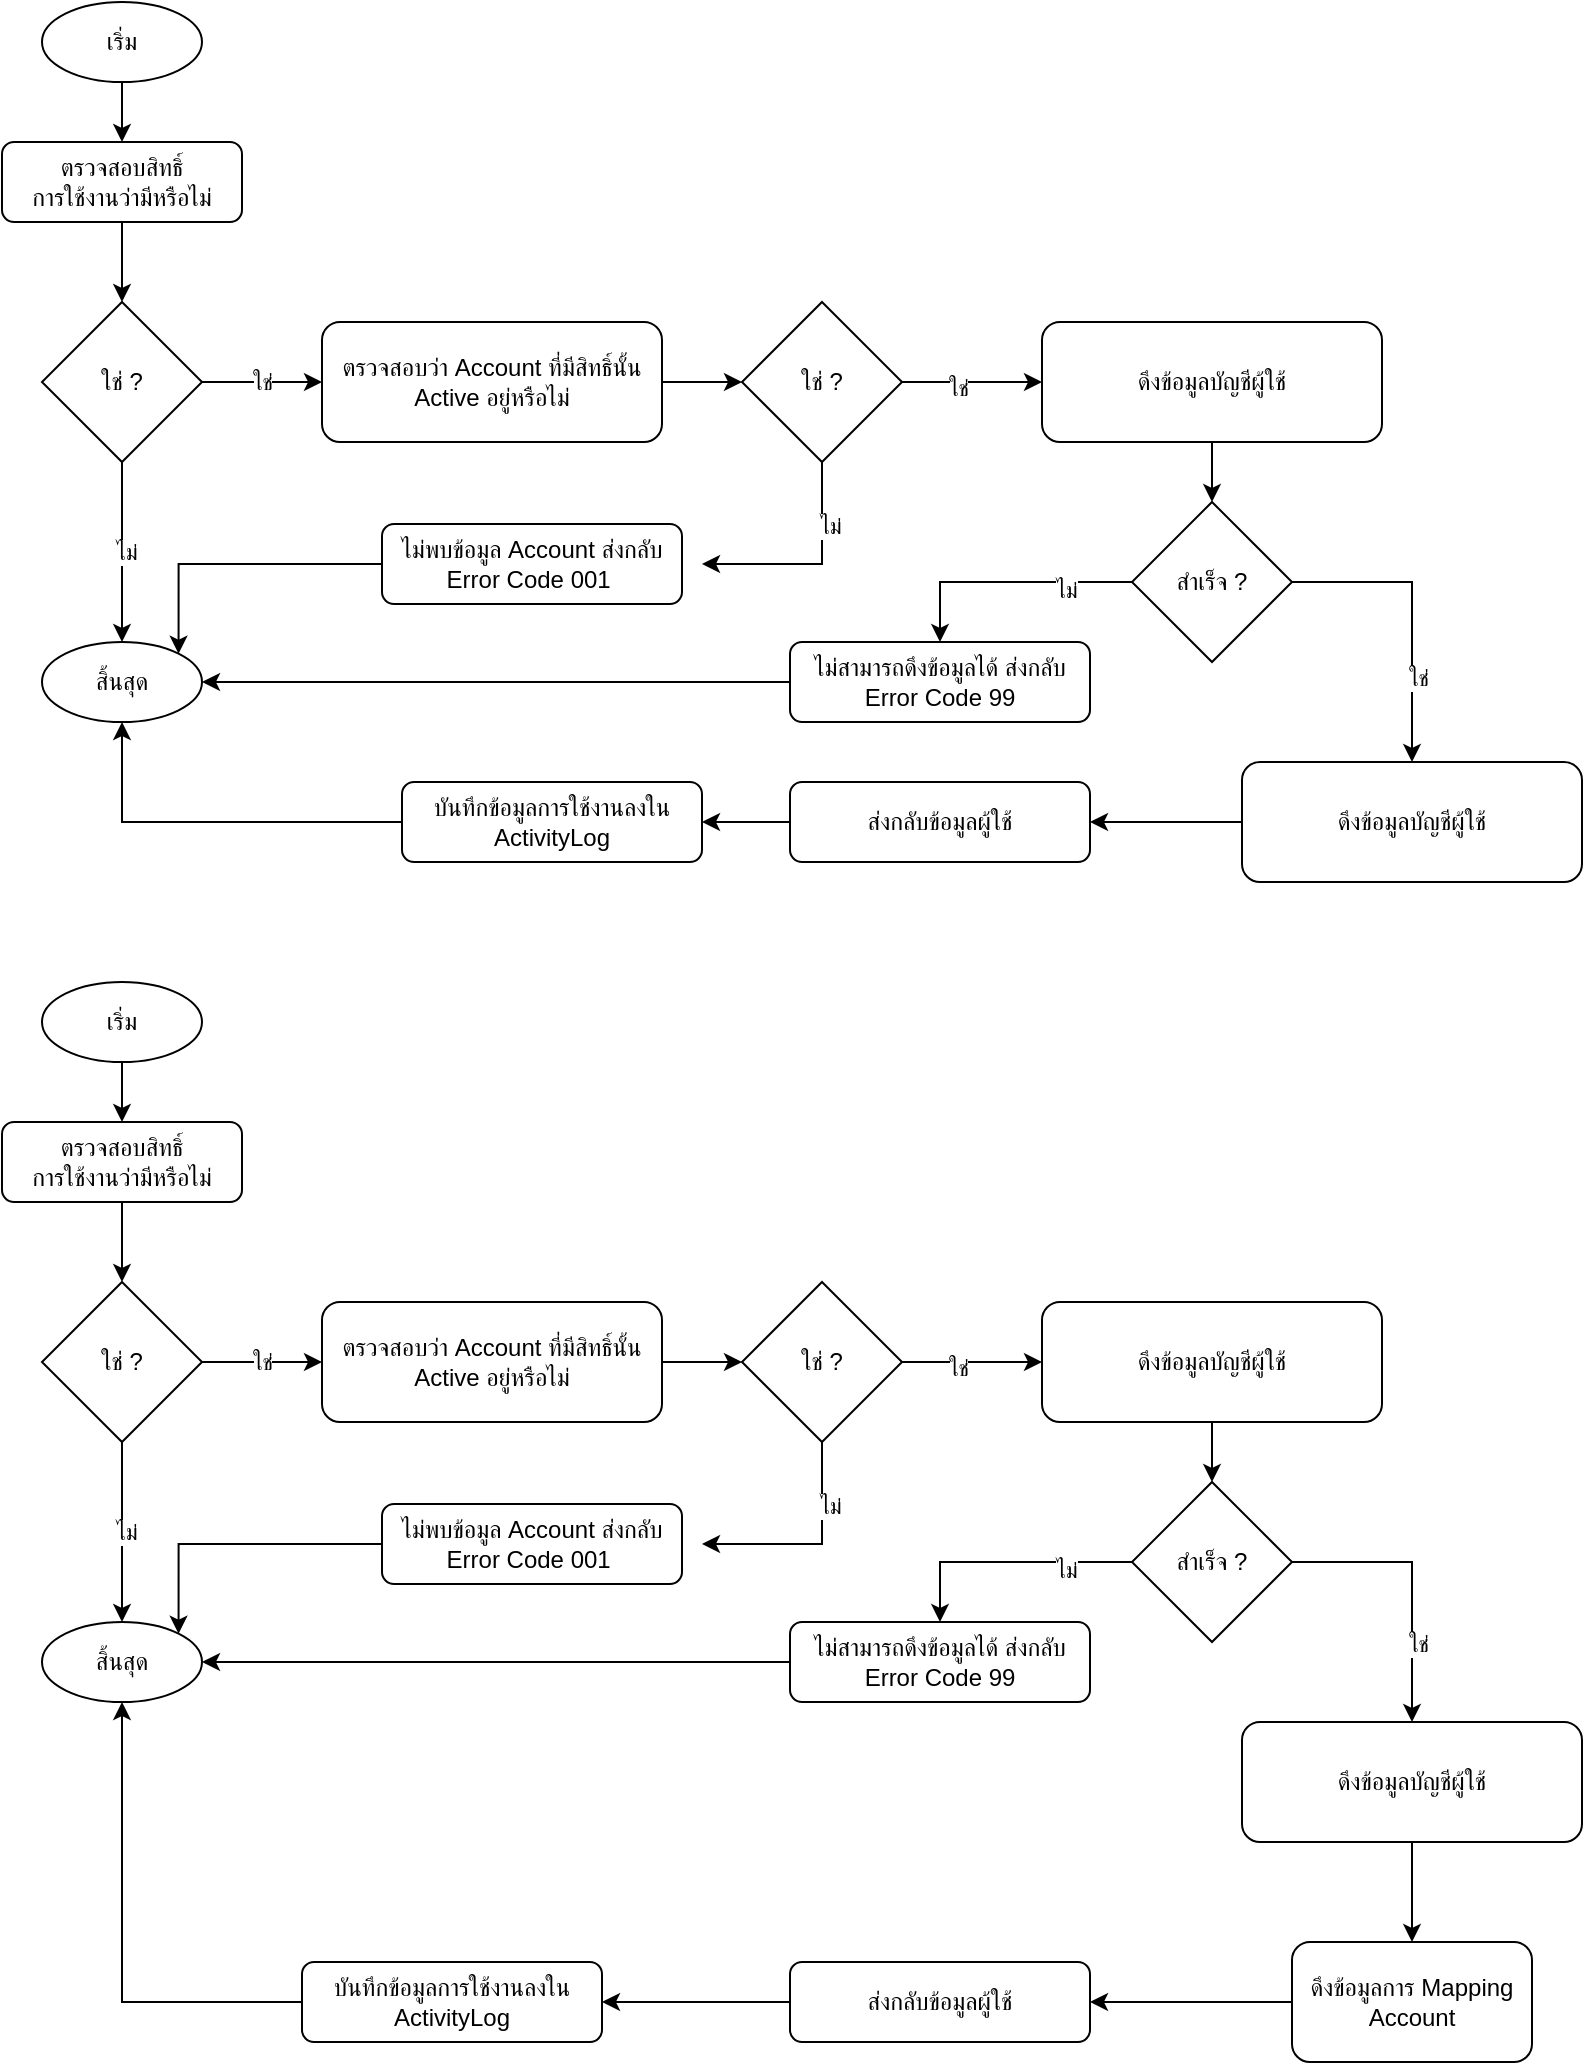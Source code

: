 <mxfile version="21.3.2" type="github">
  <diagram name="หน้า-1" id="9ROWrhSY8lyfW2g1wA5t">
    <mxGraphModel dx="867" dy="758" grid="1" gridSize="10" guides="1" tooltips="1" connect="1" arrows="1" fold="1" page="1" pageScale="1" pageWidth="827" pageHeight="1169" math="0" shadow="0">
      <root>
        <mxCell id="0" />
        <mxCell id="1" parent="0" />
        <mxCell id="Uw76GlWxeY3Yvk_Hq2aO-132" value="" style="group" vertex="1" connectable="0" parent="1">
          <mxGeometry x="20" y="40" width="790" height="440" as="geometry" />
        </mxCell>
        <mxCell id="Uw76GlWxeY3Yvk_Hq2aO-1" value="เริ่ม" style="ellipse;whiteSpace=wrap;html=1;" vertex="1" parent="Uw76GlWxeY3Yvk_Hq2aO-132">
          <mxGeometry x="20" width="80" height="40" as="geometry" />
        </mxCell>
        <mxCell id="Uw76GlWxeY3Yvk_Hq2aO-2" value="ตรวจสอบสิทธิ์&lt;br&gt;การใช้งานว่ามีหรือไม่" style="rounded=1;whiteSpace=wrap;html=1;" vertex="1" parent="Uw76GlWxeY3Yvk_Hq2aO-132">
          <mxGeometry y="70" width="120" height="40" as="geometry" />
        </mxCell>
        <mxCell id="Uw76GlWxeY3Yvk_Hq2aO-3" value="" style="edgeStyle=orthogonalEdgeStyle;rounded=0;orthogonalLoop=1;jettySize=auto;html=1;" edge="1" parent="Uw76GlWxeY3Yvk_Hq2aO-132" source="Uw76GlWxeY3Yvk_Hq2aO-1" target="Uw76GlWxeY3Yvk_Hq2aO-2">
          <mxGeometry relative="1" as="geometry" />
        </mxCell>
        <mxCell id="Uw76GlWxeY3Yvk_Hq2aO-6" value="ใช่ ?" style="rhombus;whiteSpace=wrap;html=1;" vertex="1" parent="Uw76GlWxeY3Yvk_Hq2aO-132">
          <mxGeometry x="20" y="150" width="80" height="80" as="geometry" />
        </mxCell>
        <mxCell id="Uw76GlWxeY3Yvk_Hq2aO-7" value="" style="edgeStyle=orthogonalEdgeStyle;rounded=0;orthogonalLoop=1;jettySize=auto;html=1;" edge="1" parent="Uw76GlWxeY3Yvk_Hq2aO-132" source="Uw76GlWxeY3Yvk_Hq2aO-2" target="Uw76GlWxeY3Yvk_Hq2aO-6">
          <mxGeometry relative="1" as="geometry" />
        </mxCell>
        <mxCell id="Uw76GlWxeY3Yvk_Hq2aO-12" value="ตรวจสอบว่า Account ที่มีสิทธิ์นั้น Active อยู่หรือไม่" style="rounded=1;whiteSpace=wrap;html=1;" vertex="1" parent="Uw76GlWxeY3Yvk_Hq2aO-132">
          <mxGeometry x="160" y="160" width="170" height="60" as="geometry" />
        </mxCell>
        <mxCell id="Uw76GlWxeY3Yvk_Hq2aO-11" value="" style="edgeStyle=orthogonalEdgeStyle;rounded=0;orthogonalLoop=1;jettySize=auto;html=1;" edge="1" parent="Uw76GlWxeY3Yvk_Hq2aO-132" source="Uw76GlWxeY3Yvk_Hq2aO-6" target="Uw76GlWxeY3Yvk_Hq2aO-12">
          <mxGeometry relative="1" as="geometry">
            <mxPoint x="160" y="190" as="targetPoint" />
          </mxGeometry>
        </mxCell>
        <mxCell id="Uw76GlWxeY3Yvk_Hq2aO-15" value="ใช่" style="edgeLabel;html=1;align=center;verticalAlign=middle;resizable=0;points=[];" vertex="1" connectable="0" parent="Uw76GlWxeY3Yvk_Hq2aO-11">
          <mxGeometry relative="1" as="geometry">
            <mxPoint as="offset" />
          </mxGeometry>
        </mxCell>
        <mxCell id="Uw76GlWxeY3Yvk_Hq2aO-46" style="edgeStyle=orthogonalEdgeStyle;rounded=0;orthogonalLoop=1;jettySize=auto;html=1;entryX=1;entryY=0.5;entryDx=0;entryDy=0;exitX=0.5;exitY=1;exitDx=0;exitDy=0;" edge="1" parent="Uw76GlWxeY3Yvk_Hq2aO-132" source="Uw76GlWxeY3Yvk_Hq2aO-22">
          <mxGeometry relative="1" as="geometry">
            <mxPoint x="350" y="281" as="targetPoint" />
            <Array as="points">
              <mxPoint x="410" y="281" />
            </Array>
          </mxGeometry>
        </mxCell>
        <mxCell id="Uw76GlWxeY3Yvk_Hq2aO-49" value="ไม่" style="edgeLabel;html=1;align=center;verticalAlign=middle;resizable=0;points=[];" vertex="1" connectable="0" parent="Uw76GlWxeY3Yvk_Hq2aO-46">
          <mxGeometry x="-0.423" y="4" relative="1" as="geometry">
            <mxPoint as="offset" />
          </mxGeometry>
        </mxCell>
        <mxCell id="Uw76GlWxeY3Yvk_Hq2aO-22" value="ใช่ ?" style="rhombus;whiteSpace=wrap;html=1;" vertex="1" parent="Uw76GlWxeY3Yvk_Hq2aO-132">
          <mxGeometry x="370" y="150" width="80" height="80" as="geometry" />
        </mxCell>
        <mxCell id="Uw76GlWxeY3Yvk_Hq2aO-23" value="" style="edgeStyle=orthogonalEdgeStyle;rounded=0;orthogonalLoop=1;jettySize=auto;html=1;" edge="1" parent="Uw76GlWxeY3Yvk_Hq2aO-132" source="Uw76GlWxeY3Yvk_Hq2aO-12" target="Uw76GlWxeY3Yvk_Hq2aO-22">
          <mxGeometry relative="1" as="geometry" />
        </mxCell>
        <mxCell id="Uw76GlWxeY3Yvk_Hq2aO-28" value="ดึงข้อมูลบัญชีผู้ใช้" style="rounded=1;whiteSpace=wrap;html=1;" vertex="1" parent="Uw76GlWxeY3Yvk_Hq2aO-132">
          <mxGeometry x="520" y="160" width="170" height="60" as="geometry" />
        </mxCell>
        <mxCell id="Uw76GlWxeY3Yvk_Hq2aO-29" value="" style="edgeStyle=orthogonalEdgeStyle;rounded=0;orthogonalLoop=1;jettySize=auto;html=1;" edge="1" parent="Uw76GlWxeY3Yvk_Hq2aO-132" source="Uw76GlWxeY3Yvk_Hq2aO-22" target="Uw76GlWxeY3Yvk_Hq2aO-28">
          <mxGeometry relative="1" as="geometry" />
        </mxCell>
        <mxCell id="Uw76GlWxeY3Yvk_Hq2aO-30" value="ใช่" style="edgeLabel;html=1;align=center;verticalAlign=middle;resizable=0;points=[];" vertex="1" connectable="0" parent="Uw76GlWxeY3Yvk_Hq2aO-29">
          <mxGeometry x="-0.2" y="-3" relative="1" as="geometry">
            <mxPoint as="offset" />
          </mxGeometry>
        </mxCell>
        <mxCell id="Uw76GlWxeY3Yvk_Hq2aO-33" value="สำเร็จ ?" style="rhombus;whiteSpace=wrap;html=1;" vertex="1" parent="Uw76GlWxeY3Yvk_Hq2aO-132">
          <mxGeometry x="565" y="250" width="80" height="80" as="geometry" />
        </mxCell>
        <mxCell id="Uw76GlWxeY3Yvk_Hq2aO-34" value="" style="edgeStyle=orthogonalEdgeStyle;rounded=0;orthogonalLoop=1;jettySize=auto;html=1;" edge="1" parent="Uw76GlWxeY3Yvk_Hq2aO-132" source="Uw76GlWxeY3Yvk_Hq2aO-28" target="Uw76GlWxeY3Yvk_Hq2aO-33">
          <mxGeometry relative="1" as="geometry" />
        </mxCell>
        <mxCell id="Uw76GlWxeY3Yvk_Hq2aO-35" value="ดึงข้อมูลบัญชีผู้ใช้" style="rounded=1;whiteSpace=wrap;html=1;" vertex="1" parent="Uw76GlWxeY3Yvk_Hq2aO-132">
          <mxGeometry x="620" y="380" width="170" height="60" as="geometry" />
        </mxCell>
        <mxCell id="Uw76GlWxeY3Yvk_Hq2aO-36" value="" style="edgeStyle=orthogonalEdgeStyle;rounded=0;orthogonalLoop=1;jettySize=auto;html=1;" edge="1" parent="Uw76GlWxeY3Yvk_Hq2aO-132" source="Uw76GlWxeY3Yvk_Hq2aO-33" target="Uw76GlWxeY3Yvk_Hq2aO-35">
          <mxGeometry relative="1" as="geometry">
            <Array as="points">
              <mxPoint x="705" y="290" />
            </Array>
          </mxGeometry>
        </mxCell>
        <mxCell id="Uw76GlWxeY3Yvk_Hq2aO-40" value="ใช่" style="edgeLabel;html=1;align=center;verticalAlign=middle;resizable=0;points=[];" vertex="1" connectable="0" parent="Uw76GlWxeY3Yvk_Hq2aO-36">
          <mxGeometry x="0.442" y="3" relative="1" as="geometry">
            <mxPoint as="offset" />
          </mxGeometry>
        </mxCell>
        <mxCell id="Uw76GlWxeY3Yvk_Hq2aO-37" value="ไม่สามารถดึงข้อมูลได้ ส่งกลับ Error Code 99" style="rounded=1;whiteSpace=wrap;html=1;" vertex="1" parent="Uw76GlWxeY3Yvk_Hq2aO-132">
          <mxGeometry x="394" y="320" width="150" height="40" as="geometry" />
        </mxCell>
        <mxCell id="Uw76GlWxeY3Yvk_Hq2aO-38" style="edgeStyle=orthogonalEdgeStyle;rounded=0;orthogonalLoop=1;jettySize=auto;html=1;entryX=0.5;entryY=0;entryDx=0;entryDy=0;" edge="1" parent="Uw76GlWxeY3Yvk_Hq2aO-132" source="Uw76GlWxeY3Yvk_Hq2aO-33" target="Uw76GlWxeY3Yvk_Hq2aO-37">
          <mxGeometry relative="1" as="geometry" />
        </mxCell>
        <mxCell id="Uw76GlWxeY3Yvk_Hq2aO-39" value="ไม่" style="edgeLabel;html=1;align=center;verticalAlign=middle;resizable=0;points=[];" vertex="1" connectable="0" parent="Uw76GlWxeY3Yvk_Hq2aO-38">
          <mxGeometry x="-0.476" y="4" relative="1" as="geometry">
            <mxPoint as="offset" />
          </mxGeometry>
        </mxCell>
        <mxCell id="Uw76GlWxeY3Yvk_Hq2aO-47" value="ไม่พบข้อมูล Account ส่งกลับ Error Code 001&amp;nbsp;" style="rounded=1;whiteSpace=wrap;html=1;" vertex="1" parent="Uw76GlWxeY3Yvk_Hq2aO-132">
          <mxGeometry x="190" y="261" width="150" height="40" as="geometry" />
        </mxCell>
        <mxCell id="Uw76GlWxeY3Yvk_Hq2aO-51" value="ส่งกลับข้อมูลผู้ใช้" style="rounded=1;whiteSpace=wrap;html=1;" vertex="1" parent="Uw76GlWxeY3Yvk_Hq2aO-132">
          <mxGeometry x="394" y="390" width="150" height="40" as="geometry" />
        </mxCell>
        <mxCell id="Uw76GlWxeY3Yvk_Hq2aO-52" style="edgeStyle=orthogonalEdgeStyle;rounded=0;orthogonalLoop=1;jettySize=auto;html=1;entryX=1;entryY=0.5;entryDx=0;entryDy=0;" edge="1" parent="Uw76GlWxeY3Yvk_Hq2aO-132" source="Uw76GlWxeY3Yvk_Hq2aO-35" target="Uw76GlWxeY3Yvk_Hq2aO-51">
          <mxGeometry relative="1" as="geometry" />
        </mxCell>
        <mxCell id="Uw76GlWxeY3Yvk_Hq2aO-55" value="สิ้นสุด" style="ellipse;whiteSpace=wrap;html=1;" vertex="1" parent="Uw76GlWxeY3Yvk_Hq2aO-132">
          <mxGeometry x="20" y="320" width="80" height="40" as="geometry" />
        </mxCell>
        <mxCell id="Uw76GlWxeY3Yvk_Hq2aO-14" value="" style="edgeStyle=orthogonalEdgeStyle;rounded=0;orthogonalLoop=1;jettySize=auto;html=1;entryX=0.5;entryY=0;entryDx=0;entryDy=0;" edge="1" parent="Uw76GlWxeY3Yvk_Hq2aO-132" source="Uw76GlWxeY3Yvk_Hq2aO-6" target="Uw76GlWxeY3Yvk_Hq2aO-55">
          <mxGeometry relative="1" as="geometry">
            <mxPoint x="120" y="320" as="targetPoint" />
          </mxGeometry>
        </mxCell>
        <mxCell id="Uw76GlWxeY3Yvk_Hq2aO-16" value="ไม่" style="edgeLabel;html=1;align=center;verticalAlign=middle;resizable=0;points=[];" vertex="1" connectable="0" parent="Uw76GlWxeY3Yvk_Hq2aO-14">
          <mxGeometry y="2" relative="1" as="geometry">
            <mxPoint as="offset" />
          </mxGeometry>
        </mxCell>
        <mxCell id="Uw76GlWxeY3Yvk_Hq2aO-41" style="edgeStyle=orthogonalEdgeStyle;rounded=0;orthogonalLoop=1;jettySize=auto;html=1;" edge="1" parent="Uw76GlWxeY3Yvk_Hq2aO-132" source="Uw76GlWxeY3Yvk_Hq2aO-37" target="Uw76GlWxeY3Yvk_Hq2aO-55">
          <mxGeometry relative="1" as="geometry">
            <mxPoint x="140" y="340" as="targetPoint" />
          </mxGeometry>
        </mxCell>
        <mxCell id="Uw76GlWxeY3Yvk_Hq2aO-48" style="edgeStyle=orthogonalEdgeStyle;rounded=0;orthogonalLoop=1;jettySize=auto;html=1;entryX=1;entryY=0;entryDx=0;entryDy=0;" edge="1" parent="Uw76GlWxeY3Yvk_Hq2aO-132" source="Uw76GlWxeY3Yvk_Hq2aO-47" target="Uw76GlWxeY3Yvk_Hq2aO-55">
          <mxGeometry relative="1" as="geometry">
            <mxPoint x="134.142" y="325.858" as="targetPoint" />
          </mxGeometry>
        </mxCell>
        <mxCell id="Uw76GlWxeY3Yvk_Hq2aO-131" style="edgeStyle=orthogonalEdgeStyle;rounded=0;orthogonalLoop=1;jettySize=auto;html=1;entryX=0.5;entryY=1;entryDx=0;entryDy=0;" edge="1" parent="Uw76GlWxeY3Yvk_Hq2aO-132" source="Uw76GlWxeY3Yvk_Hq2aO-124" target="Uw76GlWxeY3Yvk_Hq2aO-55">
          <mxGeometry relative="1" as="geometry" />
        </mxCell>
        <mxCell id="Uw76GlWxeY3Yvk_Hq2aO-124" value="บันทึกข้อมูลการใช้งานลงใน ActivityLog" style="rounded=1;whiteSpace=wrap;html=1;" vertex="1" parent="Uw76GlWxeY3Yvk_Hq2aO-132">
          <mxGeometry x="200" y="390" width="150" height="40" as="geometry" />
        </mxCell>
        <mxCell id="Uw76GlWxeY3Yvk_Hq2aO-125" value="" style="edgeStyle=orthogonalEdgeStyle;rounded=0;orthogonalLoop=1;jettySize=auto;html=1;" edge="1" parent="Uw76GlWxeY3Yvk_Hq2aO-132" source="Uw76GlWxeY3Yvk_Hq2aO-51" target="Uw76GlWxeY3Yvk_Hq2aO-124">
          <mxGeometry relative="1" as="geometry" />
        </mxCell>
        <mxCell id="Uw76GlWxeY3Yvk_Hq2aO-134" value="เริ่ม" style="ellipse;whiteSpace=wrap;html=1;" vertex="1" parent="1">
          <mxGeometry x="40" y="530" width="80" height="40" as="geometry" />
        </mxCell>
        <mxCell id="Uw76GlWxeY3Yvk_Hq2aO-135" value="ตรวจสอบสิทธิ์&lt;br&gt;การใช้งานว่ามีหรือไม่" style="rounded=1;whiteSpace=wrap;html=1;" vertex="1" parent="1">
          <mxGeometry x="20" y="600" width="120" height="40" as="geometry" />
        </mxCell>
        <mxCell id="Uw76GlWxeY3Yvk_Hq2aO-136" value="" style="edgeStyle=orthogonalEdgeStyle;rounded=0;orthogonalLoop=1;jettySize=auto;html=1;" edge="1" parent="1" source="Uw76GlWxeY3Yvk_Hq2aO-134" target="Uw76GlWxeY3Yvk_Hq2aO-135">
          <mxGeometry relative="1" as="geometry" />
        </mxCell>
        <mxCell id="Uw76GlWxeY3Yvk_Hq2aO-137" value="ใช่ ?" style="rhombus;whiteSpace=wrap;html=1;" vertex="1" parent="1">
          <mxGeometry x="40" y="680" width="80" height="80" as="geometry" />
        </mxCell>
        <mxCell id="Uw76GlWxeY3Yvk_Hq2aO-138" value="" style="edgeStyle=orthogonalEdgeStyle;rounded=0;orthogonalLoop=1;jettySize=auto;html=1;" edge="1" parent="1" source="Uw76GlWxeY3Yvk_Hq2aO-135" target="Uw76GlWxeY3Yvk_Hq2aO-137">
          <mxGeometry relative="1" as="geometry" />
        </mxCell>
        <mxCell id="Uw76GlWxeY3Yvk_Hq2aO-139" value="ตรวจสอบว่า Account ที่มีสิทธิ์นั้น Active อยู่หรือไม่" style="rounded=1;whiteSpace=wrap;html=1;" vertex="1" parent="1">
          <mxGeometry x="180" y="690" width="170" height="60" as="geometry" />
        </mxCell>
        <mxCell id="Uw76GlWxeY3Yvk_Hq2aO-140" value="" style="edgeStyle=orthogonalEdgeStyle;rounded=0;orthogonalLoop=1;jettySize=auto;html=1;" edge="1" parent="1" source="Uw76GlWxeY3Yvk_Hq2aO-137" target="Uw76GlWxeY3Yvk_Hq2aO-139">
          <mxGeometry relative="1" as="geometry">
            <mxPoint x="180" y="720" as="targetPoint" />
          </mxGeometry>
        </mxCell>
        <mxCell id="Uw76GlWxeY3Yvk_Hq2aO-141" value="ใช่" style="edgeLabel;html=1;align=center;verticalAlign=middle;resizable=0;points=[];" vertex="1" connectable="0" parent="Uw76GlWxeY3Yvk_Hq2aO-140">
          <mxGeometry relative="1" as="geometry">
            <mxPoint as="offset" />
          </mxGeometry>
        </mxCell>
        <mxCell id="Uw76GlWxeY3Yvk_Hq2aO-142" style="edgeStyle=orthogonalEdgeStyle;rounded=0;orthogonalLoop=1;jettySize=auto;html=1;entryX=1;entryY=0.5;entryDx=0;entryDy=0;exitX=0.5;exitY=1;exitDx=0;exitDy=0;" edge="1" parent="1" source="Uw76GlWxeY3Yvk_Hq2aO-144">
          <mxGeometry relative="1" as="geometry">
            <mxPoint x="370" y="811" as="targetPoint" />
            <Array as="points">
              <mxPoint x="430" y="811" />
            </Array>
          </mxGeometry>
        </mxCell>
        <mxCell id="Uw76GlWxeY3Yvk_Hq2aO-143" value="ไม่" style="edgeLabel;html=1;align=center;verticalAlign=middle;resizable=0;points=[];" vertex="1" connectable="0" parent="Uw76GlWxeY3Yvk_Hq2aO-142">
          <mxGeometry x="-0.423" y="4" relative="1" as="geometry">
            <mxPoint as="offset" />
          </mxGeometry>
        </mxCell>
        <mxCell id="Uw76GlWxeY3Yvk_Hq2aO-144" value="ใช่ ?" style="rhombus;whiteSpace=wrap;html=1;" vertex="1" parent="1">
          <mxGeometry x="390" y="680" width="80" height="80" as="geometry" />
        </mxCell>
        <mxCell id="Uw76GlWxeY3Yvk_Hq2aO-145" value="" style="edgeStyle=orthogonalEdgeStyle;rounded=0;orthogonalLoop=1;jettySize=auto;html=1;" edge="1" parent="1" source="Uw76GlWxeY3Yvk_Hq2aO-139" target="Uw76GlWxeY3Yvk_Hq2aO-144">
          <mxGeometry relative="1" as="geometry" />
        </mxCell>
        <mxCell id="Uw76GlWxeY3Yvk_Hq2aO-146" value="ดึงข้อมูลบัญชีผู้ใช้" style="rounded=1;whiteSpace=wrap;html=1;" vertex="1" parent="1">
          <mxGeometry x="540" y="690" width="170" height="60" as="geometry" />
        </mxCell>
        <mxCell id="Uw76GlWxeY3Yvk_Hq2aO-147" value="" style="edgeStyle=orthogonalEdgeStyle;rounded=0;orthogonalLoop=1;jettySize=auto;html=1;" edge="1" parent="1" source="Uw76GlWxeY3Yvk_Hq2aO-144" target="Uw76GlWxeY3Yvk_Hq2aO-146">
          <mxGeometry relative="1" as="geometry" />
        </mxCell>
        <mxCell id="Uw76GlWxeY3Yvk_Hq2aO-148" value="ใช่" style="edgeLabel;html=1;align=center;verticalAlign=middle;resizable=0;points=[];" vertex="1" connectable="0" parent="Uw76GlWxeY3Yvk_Hq2aO-147">
          <mxGeometry x="-0.2" y="-3" relative="1" as="geometry">
            <mxPoint as="offset" />
          </mxGeometry>
        </mxCell>
        <mxCell id="Uw76GlWxeY3Yvk_Hq2aO-149" value="สำเร็จ ?" style="rhombus;whiteSpace=wrap;html=1;" vertex="1" parent="1">
          <mxGeometry x="585" y="780" width="80" height="80" as="geometry" />
        </mxCell>
        <mxCell id="Uw76GlWxeY3Yvk_Hq2aO-150" value="" style="edgeStyle=orthogonalEdgeStyle;rounded=0;orthogonalLoop=1;jettySize=auto;html=1;" edge="1" parent="1" source="Uw76GlWxeY3Yvk_Hq2aO-146" target="Uw76GlWxeY3Yvk_Hq2aO-149">
          <mxGeometry relative="1" as="geometry" />
        </mxCell>
        <mxCell id="Uw76GlWxeY3Yvk_Hq2aO-169" value="" style="edgeStyle=orthogonalEdgeStyle;rounded=0;orthogonalLoop=1;jettySize=auto;html=1;" edge="1" parent="1" source="Uw76GlWxeY3Yvk_Hq2aO-151" target="Uw76GlWxeY3Yvk_Hq2aO-168">
          <mxGeometry relative="1" as="geometry" />
        </mxCell>
        <mxCell id="Uw76GlWxeY3Yvk_Hq2aO-151" value="ดึงข้อมูลบัญชีผู้ใช้" style="rounded=1;whiteSpace=wrap;html=1;" vertex="1" parent="1">
          <mxGeometry x="640" y="900" width="170" height="60" as="geometry" />
        </mxCell>
        <mxCell id="Uw76GlWxeY3Yvk_Hq2aO-152" value="" style="edgeStyle=orthogonalEdgeStyle;rounded=0;orthogonalLoop=1;jettySize=auto;html=1;" edge="1" parent="1" source="Uw76GlWxeY3Yvk_Hq2aO-149" target="Uw76GlWxeY3Yvk_Hq2aO-151">
          <mxGeometry relative="1" as="geometry">
            <Array as="points">
              <mxPoint x="725" y="820" />
            </Array>
          </mxGeometry>
        </mxCell>
        <mxCell id="Uw76GlWxeY3Yvk_Hq2aO-153" value="ใช่" style="edgeLabel;html=1;align=center;verticalAlign=middle;resizable=0;points=[];" vertex="1" connectable="0" parent="Uw76GlWxeY3Yvk_Hq2aO-152">
          <mxGeometry x="0.442" y="3" relative="1" as="geometry">
            <mxPoint as="offset" />
          </mxGeometry>
        </mxCell>
        <mxCell id="Uw76GlWxeY3Yvk_Hq2aO-154" value="ไม่สามารถดึงข้อมูลได้ ส่งกลับ Error Code 99" style="rounded=1;whiteSpace=wrap;html=1;" vertex="1" parent="1">
          <mxGeometry x="414" y="850" width="150" height="40" as="geometry" />
        </mxCell>
        <mxCell id="Uw76GlWxeY3Yvk_Hq2aO-155" style="edgeStyle=orthogonalEdgeStyle;rounded=0;orthogonalLoop=1;jettySize=auto;html=1;entryX=0.5;entryY=0;entryDx=0;entryDy=0;" edge="1" parent="1" source="Uw76GlWxeY3Yvk_Hq2aO-149" target="Uw76GlWxeY3Yvk_Hq2aO-154">
          <mxGeometry relative="1" as="geometry" />
        </mxCell>
        <mxCell id="Uw76GlWxeY3Yvk_Hq2aO-156" value="ไม่" style="edgeLabel;html=1;align=center;verticalAlign=middle;resizable=0;points=[];" vertex="1" connectable="0" parent="Uw76GlWxeY3Yvk_Hq2aO-155">
          <mxGeometry x="-0.476" y="4" relative="1" as="geometry">
            <mxPoint as="offset" />
          </mxGeometry>
        </mxCell>
        <mxCell id="Uw76GlWxeY3Yvk_Hq2aO-157" value="ไม่พบข้อมูล Account ส่งกลับ Error Code 001&amp;nbsp;" style="rounded=1;whiteSpace=wrap;html=1;" vertex="1" parent="1">
          <mxGeometry x="210" y="791" width="150" height="40" as="geometry" />
        </mxCell>
        <mxCell id="Uw76GlWxeY3Yvk_Hq2aO-171" style="edgeStyle=orthogonalEdgeStyle;rounded=0;orthogonalLoop=1;jettySize=auto;html=1;" edge="1" parent="1" source="Uw76GlWxeY3Yvk_Hq2aO-158" target="Uw76GlWxeY3Yvk_Hq2aO-166">
          <mxGeometry relative="1" as="geometry" />
        </mxCell>
        <mxCell id="Uw76GlWxeY3Yvk_Hq2aO-158" value="ส่งกลับข้อมูลผู้ใช้" style="rounded=1;whiteSpace=wrap;html=1;" vertex="1" parent="1">
          <mxGeometry x="414" y="1020" width="150" height="40" as="geometry" />
        </mxCell>
        <mxCell id="Uw76GlWxeY3Yvk_Hq2aO-160" value="สิ้นสุด" style="ellipse;whiteSpace=wrap;html=1;" vertex="1" parent="1">
          <mxGeometry x="40" y="850" width="80" height="40" as="geometry" />
        </mxCell>
        <mxCell id="Uw76GlWxeY3Yvk_Hq2aO-161" value="" style="edgeStyle=orthogonalEdgeStyle;rounded=0;orthogonalLoop=1;jettySize=auto;html=1;entryX=0.5;entryY=0;entryDx=0;entryDy=0;" edge="1" parent="1" source="Uw76GlWxeY3Yvk_Hq2aO-137" target="Uw76GlWxeY3Yvk_Hq2aO-160">
          <mxGeometry relative="1" as="geometry">
            <mxPoint x="140" y="850" as="targetPoint" />
          </mxGeometry>
        </mxCell>
        <mxCell id="Uw76GlWxeY3Yvk_Hq2aO-162" value="ไม่" style="edgeLabel;html=1;align=center;verticalAlign=middle;resizable=0;points=[];" vertex="1" connectable="0" parent="Uw76GlWxeY3Yvk_Hq2aO-161">
          <mxGeometry y="2" relative="1" as="geometry">
            <mxPoint as="offset" />
          </mxGeometry>
        </mxCell>
        <mxCell id="Uw76GlWxeY3Yvk_Hq2aO-163" style="edgeStyle=orthogonalEdgeStyle;rounded=0;orthogonalLoop=1;jettySize=auto;html=1;" edge="1" parent="1" source="Uw76GlWxeY3Yvk_Hq2aO-154" target="Uw76GlWxeY3Yvk_Hq2aO-160">
          <mxGeometry relative="1" as="geometry">
            <mxPoint x="160" y="870" as="targetPoint" />
          </mxGeometry>
        </mxCell>
        <mxCell id="Uw76GlWxeY3Yvk_Hq2aO-164" style="edgeStyle=orthogonalEdgeStyle;rounded=0;orthogonalLoop=1;jettySize=auto;html=1;entryX=1;entryY=0;entryDx=0;entryDy=0;" edge="1" parent="1" source="Uw76GlWxeY3Yvk_Hq2aO-157" target="Uw76GlWxeY3Yvk_Hq2aO-160">
          <mxGeometry relative="1" as="geometry">
            <mxPoint x="154.142" y="855.858" as="targetPoint" />
          </mxGeometry>
        </mxCell>
        <mxCell id="Uw76GlWxeY3Yvk_Hq2aO-172" style="edgeStyle=orthogonalEdgeStyle;rounded=0;orthogonalLoop=1;jettySize=auto;html=1;entryX=0.5;entryY=1;entryDx=0;entryDy=0;" edge="1" parent="1" source="Uw76GlWxeY3Yvk_Hq2aO-166" target="Uw76GlWxeY3Yvk_Hq2aO-160">
          <mxGeometry relative="1" as="geometry" />
        </mxCell>
        <mxCell id="Uw76GlWxeY3Yvk_Hq2aO-166" value="บันทึกข้อมูลการใช้งานลงใน ActivityLog" style="rounded=1;whiteSpace=wrap;html=1;" vertex="1" parent="1">
          <mxGeometry x="170" y="1020" width="150" height="40" as="geometry" />
        </mxCell>
        <mxCell id="Uw76GlWxeY3Yvk_Hq2aO-170" value="" style="edgeStyle=orthogonalEdgeStyle;rounded=0;orthogonalLoop=1;jettySize=auto;html=1;" edge="1" parent="1" source="Uw76GlWxeY3Yvk_Hq2aO-168" target="Uw76GlWxeY3Yvk_Hq2aO-158">
          <mxGeometry relative="1" as="geometry" />
        </mxCell>
        <mxCell id="Uw76GlWxeY3Yvk_Hq2aO-168" value="ดึงข้อมูลการ Mapping Account" style="whiteSpace=wrap;html=1;rounded=1;" vertex="1" parent="1">
          <mxGeometry x="665" y="1010" width="120" height="60" as="geometry" />
        </mxCell>
      </root>
    </mxGraphModel>
  </diagram>
</mxfile>
